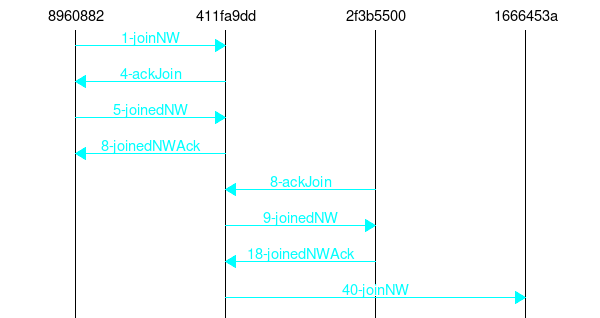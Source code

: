 msc { 
8960882,411fa9dd,2f3b5500,1666453a;

8960882=>411fa9dd [label="1-joinNW", textcolor="aqua", linecolor="aqua"];
411fa9dd=>8960882 [label="4-ackJoin", textcolor="aqua", linecolor="aqua"];
8960882=>411fa9dd [label="5-joinedNW", textcolor="aqua", linecolor="aqua"];
411fa9dd=>8960882 [label="8-joinedNWAck", textcolor="aqua", linecolor="aqua"];
2f3b5500=>411fa9dd [label="8-ackJoin", textcolor="aqua", linecolor="aqua"];
411fa9dd=>2f3b5500 [label="9-joinedNW", textcolor="aqua", linecolor="aqua"];
2f3b5500=>411fa9dd [label="18-joinedNWAck", textcolor="aqua", linecolor="aqua"];
411fa9dd=>1666453a [label="40-joinNW", textcolor="aqua", linecolor="aqua"];
}
